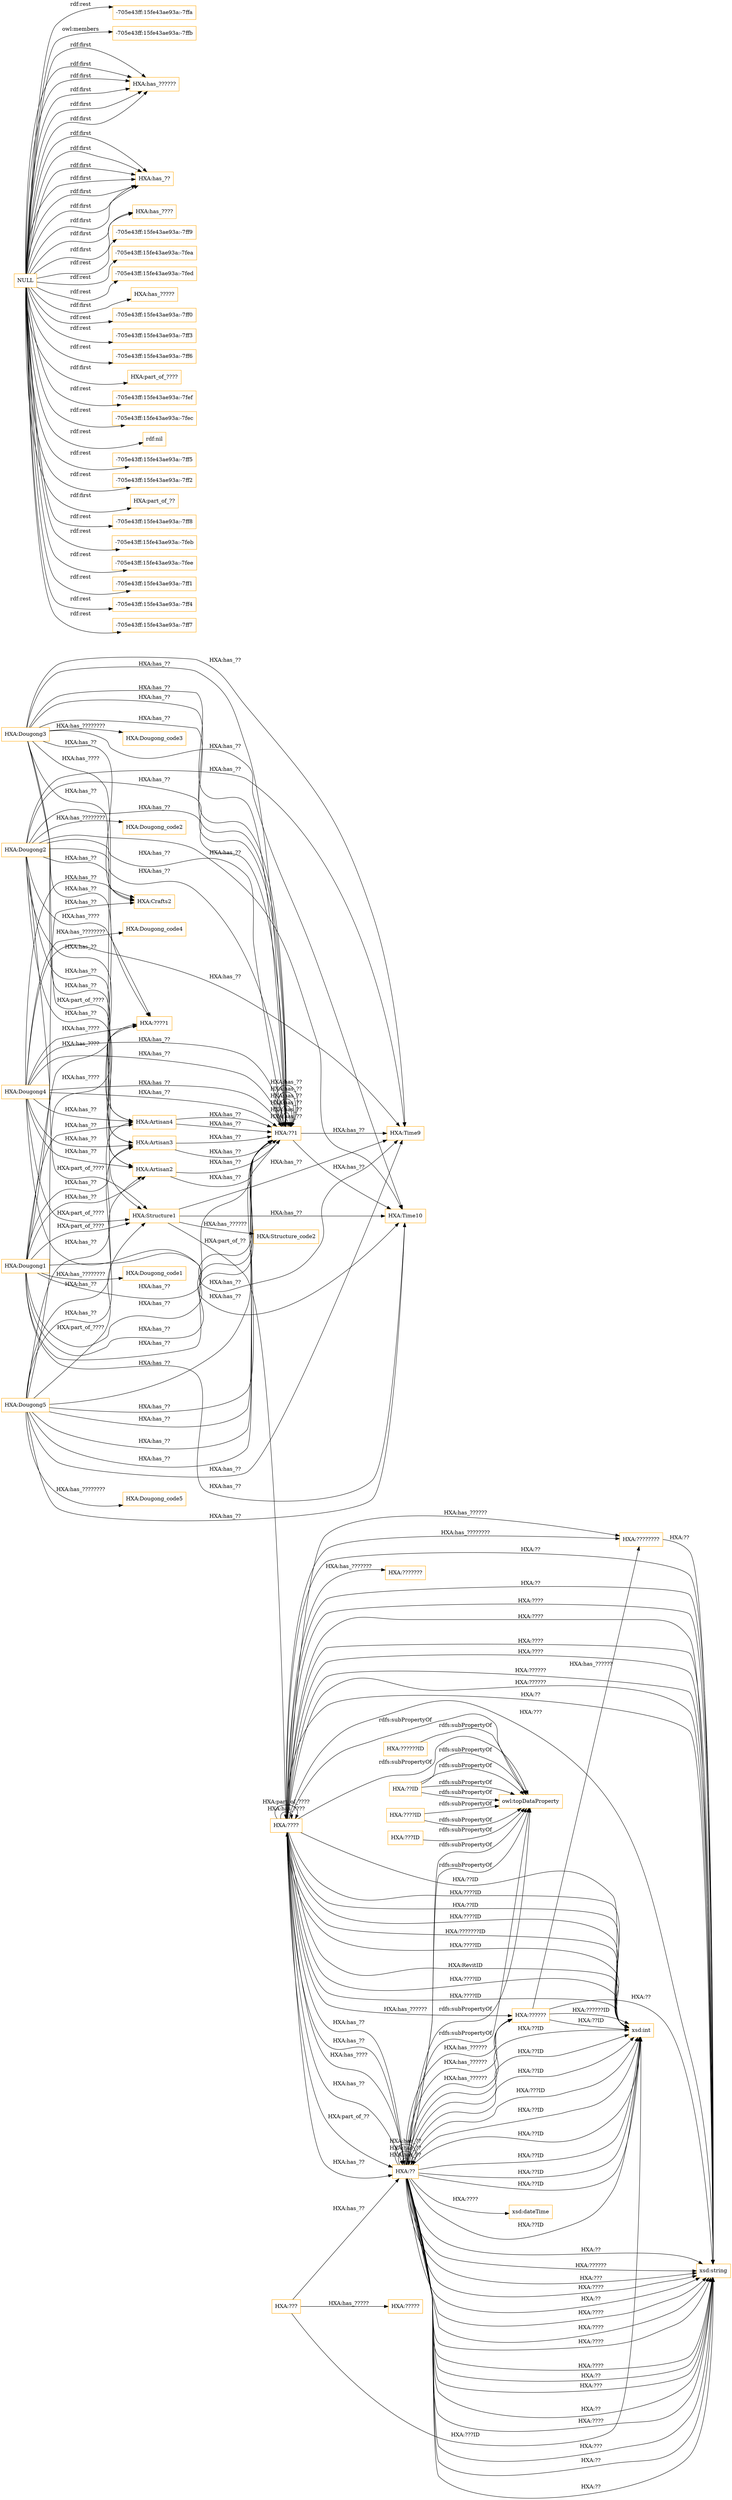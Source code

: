digraph ar2dtool_diagram { 
rankdir=LR;
size="1501"
node [shape = rectangle, color="orange"]; "HXA:??????" "HXA:????????" "HXA:????" "HXA:??" "HXA:????" "HXA:???????" "HXA:??" "HXA:??????" "HXA:????" "HXA:??" "HXA:??????" "HXA:??" "HXA:???" "HXA:??" "HXA:??????" "HXA:????????" "HXA:??" "HXA:????????" "HXA:??" "HXA:??" "HXA:????" "HXA:????" "HXA:??" "HXA:??????" "HXA:??" "HXA:??" "HXA:?????" "HXA:????" ; /*classes style*/
	"HXA:??" -> "owl:topDataProperty" [ label = "rdfs:subPropertyOf" ];
	"HXA:Structure1" -> "HXA:Time10" [ label = "HXA:has_??" ];
	"HXA:Structure1" -> "HXA:Time9" [ label = "HXA:has_??" ];
	"HXA:Structure1" -> "HXA:????" [ label = "HXA:part_of_??" ];
	"HXA:Structure1" -> "HXA:Structure_code2" [ label = "HXA:has_??????" ];
	"HXA:Dougong4" -> "HXA:??1" [ label = "HXA:has_??" ];
	"HXA:Dougong4" -> "HXA:Structure1" [ label = "HXA:part_of_????" ];
	"HXA:Dougong4" -> "HXA:Artisan4" [ label = "HXA:has_??" ];
	"HXA:Dougong4" -> "HXA:??1" [ label = "HXA:has_??" ];
	"HXA:Dougong4" -> "HXA:Crafts2" [ label = "HXA:has_??" ];
	"HXA:Dougong4" -> "HXA:??1" [ label = "HXA:has_??" ];
	"HXA:Dougong4" -> "HXA:Artisan2" [ label = "HXA:has_??" ];
	"HXA:Dougong4" -> "HXA:Time9" [ label = "HXA:has_??" ];
	"HXA:Dougong4" -> "HXA:??1" [ label = "HXA:has_??" ];
	"HXA:Dougong4" -> "HXA:????1" [ label = "HXA:has_????" ];
	"HXA:Dougong4" -> "HXA:Dougong_code4" [ label = "HXA:has_????????" ];
	"HXA:Dougong4" -> "HXA:Artisan3" [ label = "HXA:has_??" ];
	"HXA:Dougong4" -> "HXA:Time10" [ label = "HXA:has_??" ];
	"HXA:??ID" -> "owl:topDataProperty" [ label = "rdfs:subPropertyOf" ];
	"HXA:????ID" -> "owl:topDataProperty" [ label = "rdfs:subPropertyOf" ];
	"HXA:??" -> "owl:topDataProperty" [ label = "rdfs:subPropertyOf" ];
	"HXA:??" -> "owl:topDataProperty" [ label = "rdfs:subPropertyOf" ];
	"HXA:??" -> "owl:topDataProperty" [ label = "rdfs:subPropertyOf" ];
	"HXA:Dougong3" -> "HXA:Artisan3" [ label = "HXA:has_??" ];
	"HXA:Dougong3" -> "HXA:Crafts2" [ label = "HXA:has_??" ];
	"HXA:Dougong3" -> "HXA:??1" [ label = "HXA:has_??" ];
	"HXA:Dougong3" -> "HXA:Time9" [ label = "HXA:has_??" ];
	"HXA:Dougong3" -> "HXA:Dougong_code3" [ label = "HXA:has_????????" ];
	"HXA:Dougong3" -> "HXA:??1" [ label = "HXA:has_??" ];
	"HXA:Dougong3" -> "HXA:Time10" [ label = "HXA:has_??" ];
	"HXA:Dougong3" -> "HXA:??1" [ label = "HXA:has_??" ];
	"HXA:Dougong3" -> "HXA:Artisan2" [ label = "HXA:has_??" ];
	"HXA:Dougong3" -> "HXA:??1" [ label = "HXA:has_??" ];
	"HXA:Dougong3" -> "HXA:Structure1" [ label = "HXA:part_of_????" ];
	"HXA:Dougong3" -> "HXA:????1" [ label = "HXA:has_????" ];
	"HXA:Dougong3" -> "HXA:Artisan4" [ label = "HXA:has_??" ];
	"HXA:Artisan4" -> "HXA:??1" [ label = "HXA:has_??" ];
	"HXA:Artisan4" -> "HXA:??1" [ label = "HXA:has_??" ];
	"HXA:????ID" -> "owl:topDataProperty" [ label = "rdfs:subPropertyOf" ];
	"HXA:Dougong2" -> "HXA:??1" [ label = "HXA:has_??" ];
	"HXA:Dougong2" -> "HXA:Artisan2" [ label = "HXA:has_??" ];
	"HXA:Dougong2" -> "HXA:Structure1" [ label = "HXA:part_of_????" ];
	"HXA:Dougong2" -> "HXA:??1" [ label = "HXA:has_??" ];
	"HXA:Dougong2" -> "HXA:Crafts2" [ label = "HXA:has_??" ];
	"HXA:Dougong2" -> "HXA:????1" [ label = "HXA:has_????" ];
	"HXA:Dougong2" -> "HXA:Dougong_code2" [ label = "HXA:has_????????" ];
	"HXA:Dougong2" -> "HXA:Time9" [ label = "HXA:has_??" ];
	"HXA:Dougong2" -> "HXA:??1" [ label = "HXA:has_??" ];
	"HXA:Dougong2" -> "HXA:Time10" [ label = "HXA:has_??" ];
	"HXA:Dougong2" -> "HXA:Artisan3" [ label = "HXA:has_??" ];
	"HXA:Dougong2" -> "HXA:??1" [ label = "HXA:has_??" ];
	"HXA:Dougong2" -> "HXA:Artisan4" [ label = "HXA:has_??" ];
	"HXA:Artisan3" -> "HXA:??1" [ label = "HXA:has_??" ];
	"HXA:Artisan3" -> "HXA:??1" [ label = "HXA:has_??" ];
	"HXA:???ID" -> "owl:topDataProperty" [ label = "rdfs:subPropertyOf" ];
	"HXA:Dougong1" -> "HXA:??1" [ label = "HXA:has_??" ];
	"HXA:Dougong1" -> "HXA:Crafts2" [ label = "HXA:has_??" ];
	"HXA:Dougong1" -> "HXA:Time9" [ label = "HXA:has_??" ];
	"HXA:Dougong1" -> "HXA:??1" [ label = "HXA:has_??" ];
	"HXA:Dougong1" -> "HXA:Time10" [ label = "HXA:has_??" ];
	"HXA:Dougong1" -> "HXA:??1" [ label = "HXA:has_??" ];
	"HXA:Dougong1" -> "HXA:Artisan2" [ label = "HXA:has_??" ];
	"HXA:Dougong1" -> "HXA:Artisan4" [ label = "HXA:has_??" ];
	"HXA:Dougong1" -> "HXA:??1" [ label = "HXA:has_??" ];
	"HXA:Dougong1" -> "HXA:????1" [ label = "HXA:has_????" ];
	"HXA:Dougong1" -> "HXA:Structure1" [ label = "HXA:part_of_????" ];
	"HXA:Dougong1" -> "HXA:Dougong_code1" [ label = "HXA:has_????????" ];
	"HXA:Dougong1" -> "HXA:Artisan3" [ label = "HXA:has_??" ];
	"NULL" -> "-705e43ff:15fe43ae93a:-7ffa" [ label = "rdf:rest" ];
	"NULL" -> "-705e43ff:15fe43ae93a:-7ffb" [ label = "owl:members" ];
	"NULL" -> "HXA:has_??????" [ label = "rdf:first" ];
	"NULL" -> "HXA:has_??" [ label = "rdf:first" ];
	"NULL" -> "HXA:has_??????" [ label = "rdf:first" ];
	"NULL" -> "HXA:has_????" [ label = "rdf:first" ];
	"NULL" -> "-705e43ff:15fe43ae93a:-7ff9" [ label = "rdf:rest" ];
	"NULL" -> "-705e43ff:15fe43ae93a:-7fea" [ label = "rdf:rest" ];
	"NULL" -> "-705e43ff:15fe43ae93a:-7fed" [ label = "rdf:rest" ];
	"NULL" -> "HXA:has_?????" [ label = "rdf:first" ];
	"NULL" -> "-705e43ff:15fe43ae93a:-7ff0" [ label = "rdf:rest" ];
	"NULL" -> "-705e43ff:15fe43ae93a:-7ff3" [ label = "rdf:rest" ];
	"NULL" -> "-705e43ff:15fe43ae93a:-7ff6" [ label = "rdf:rest" ];
	"NULL" -> "HXA:has_??" [ label = "rdf:first" ];
	"NULL" -> "HXA:has_????" [ label = "rdf:first" ];
	"NULL" -> "HXA:has_??" [ label = "rdf:first" ];
	"NULL" -> "HXA:has_??" [ label = "rdf:first" ];
	"NULL" -> "HXA:part_of_????" [ label = "rdf:first" ];
	"NULL" -> "HXA:has_??" [ label = "rdf:first" ];
	"NULL" -> "HXA:has_??????" [ label = "rdf:first" ];
	"NULL" -> "-705e43ff:15fe43ae93a:-7fef" [ label = "rdf:rest" ];
	"NULL" -> "HXA:has_??" [ label = "rdf:first" ];
	"NULL" -> "-705e43ff:15fe43ae93a:-7fec" [ label = "rdf:rest" ];
	"NULL" -> "rdf:nil" [ label = "rdf:rest" ];
	"NULL" -> "-705e43ff:15fe43ae93a:-7ff5" [ label = "rdf:rest" ];
	"NULL" -> "-705e43ff:15fe43ae93a:-7ff2" [ label = "rdf:rest" ];
	"NULL" -> "HXA:part_of_??" [ label = "rdf:first" ];
	"NULL" -> "-705e43ff:15fe43ae93a:-7ff8" [ label = "rdf:rest" ];
	"NULL" -> "HXA:has_??????" [ label = "rdf:first" ];
	"NULL" -> "HXA:has_??????" [ label = "rdf:first" ];
	"NULL" -> "HXA:has_??????" [ label = "rdf:first" ];
	"NULL" -> "HXA:has_??" [ label = "rdf:first" ];
	"NULL" -> "-705e43ff:15fe43ae93a:-7feb" [ label = "rdf:rest" ];
	"NULL" -> "-705e43ff:15fe43ae93a:-7fee" [ label = "rdf:rest" ];
	"NULL" -> "-705e43ff:15fe43ae93a:-7ff1" [ label = "rdf:rest" ];
	"NULL" -> "-705e43ff:15fe43ae93a:-7ff4" [ label = "rdf:rest" ];
	"NULL" -> "-705e43ff:15fe43ae93a:-7ff7" [ label = "rdf:rest" ];
	"HXA:Artisan2" -> "HXA:??1" [ label = "HXA:has_??" ];
	"HXA:Artisan2" -> "HXA:??1" [ label = "HXA:has_??" ];
	"HXA:??ID" -> "owl:topDataProperty" [ label = "rdfs:subPropertyOf" ];
	"HXA:??1" -> "HXA:??1" [ label = "HXA:has_??" ];
	"HXA:??1" -> "HXA:??1" [ label = "HXA:has_??" ];
	"HXA:??1" -> "HXA:Time9" [ label = "HXA:has_??" ];
	"HXA:??1" -> "HXA:??1" [ label = "HXA:has_??" ];
	"HXA:??1" -> "HXA:??1" [ label = "HXA:has_??" ];
	"HXA:??1" -> "HXA:Time10" [ label = "HXA:has_??" ];
	"HXA:??1" -> "HXA:??1" [ label = "HXA:has_??" ];
	"HXA:??1" -> "HXA:??1" [ label = "HXA:has_??" ];
	"HXA:??ID" -> "owl:topDataProperty" [ label = "rdfs:subPropertyOf" ];
	"HXA:??????ID" -> "owl:topDataProperty" [ label = "rdfs:subPropertyOf" ];
	"HXA:????" -> "owl:topDataProperty" [ label = "rdfs:subPropertyOf" ];
	"HXA:Dougong5" -> "HXA:Artisan3" [ label = "HXA:has_??" ];
	"HXA:Dougong5" -> "HXA:????1" [ label = "HXA:has_????" ];
	"HXA:Dougong5" -> "HXA:Artisan2" [ label = "HXA:has_??" ];
	"HXA:Dougong5" -> "HXA:??1" [ label = "HXA:has_??" ];
	"HXA:Dougong5" -> "HXA:Time10" [ label = "HXA:has_??" ];
	"HXA:Dougong5" -> "HXA:??1" [ label = "HXA:has_??" ];
	"HXA:Dougong5" -> "HXA:Structure1" [ label = "HXA:part_of_????" ];
	"HXA:Dougong5" -> "HXA:??1" [ label = "HXA:has_??" ];
	"HXA:Dougong5" -> "HXA:Artisan4" [ label = "HXA:has_??" ];
	"HXA:Dougong5" -> "HXA:??1" [ label = "HXA:has_??" ];
	"HXA:Dougong5" -> "HXA:Dougong_code5" [ label = "HXA:has_????????" ];
	"HXA:Dougong5" -> "HXA:??1" [ label = "HXA:has_??" ];
	"HXA:Dougong5" -> "HXA:Time9" [ label = "HXA:has_??" ];
	"HXA:??ID" -> "owl:topDataProperty" [ label = "rdfs:subPropertyOf" ];
	"HXA:????" -> "owl:topDataProperty" [ label = "rdfs:subPropertyOf" ];
	"HXA:????" -> "xsd:string" [ label = "HXA:??" ];
	"HXA:????" -> "xsd:int" [ label = "HXA:RevitID" ];
	"HXA:????" -> "xsd:int" [ label = "HXA:????ID" ];
	"HXA:????" -> "xsd:string" [ label = "HXA:??" ];
	"HXA:??" -> "xsd:int" [ label = "HXA:??ID" ];
	"HXA:??" -> "xsd:int" [ label = "HXA:??ID" ];
	"HXA:???" -> "HXA:??" [ label = "HXA:has_??" ];
	"HXA:??" -> "xsd:int" [ label = "HXA:??ID" ];
	"HXA:??" -> "HXA:????" [ label = "HXA:has_????" ];
	"HXA:????" -> "HXA:????" [ label = "HXA:has_????" ];
	"HXA:??" -> "xsd:string" [ label = "HXA:??" ];
	"HXA:??" -> "HXA:??" [ label = "HXA:has_??" ];
	"HXA:???" -> "HXA:?????" [ label = "HXA:has_?????" ];
	"HXA:??????" -> "xsd:string" [ label = "HXA:??" ];
	"HXA:????????" -> "xsd:string" [ label = "HXA:??" ];
	"HXA:????" -> "xsd:string" [ label = "HXA:????" ];
	"HXA:??" -> "HXA:??????" [ label = "HXA:has_??????" ];
	"HXA:????" -> "xsd:string" [ label = "HXA:????" ];
	"HXA:??????" -> "xsd:int" [ label = "HXA:??ID" ];
	"HXA:????" -> "HXA:??" [ label = "HXA:has_??" ];
	"HXA:??" -> "xsd:int" [ label = "HXA:??ID" ];
	"HXA:??" -> "xsd:int" [ label = "HXA:??ID" ];
	"HXA:??????" -> "xsd:int" [ label = "HXA:??????ID" ];
	"HXA:????" -> "xsd:int" [ label = "HXA:????ID" ];
	"HXA:??" -> "xsd:string" [ label = "HXA:??????" ];
	"HXA:??" -> "xsd:string" [ label = "HXA:???" ];
	"HXA:????" -> "xsd:string" [ label = "HXA:????" ];
	"HXA:????" -> "HXA:????" [ label = "HXA:part_of_????" ];
	"HXA:??" -> "xsd:int" [ label = "HXA:??ID" ];
	"HXA:??" -> "xsd:dateTime" [ label = "HXA:????" ];
	"HXA:????" -> "xsd:string" [ label = "HXA:????" ];
	"HXA:????" -> "HXA:??????" [ label = "HXA:has_??????" ];
	"HXA:????" -> "xsd:int" [ label = "HXA:????ID" ];
	"HXA:????" -> "HXA:??" [ label = "HXA:part_of_??" ];
	"HXA:??" -> "xsd:string" [ label = "HXA:????" ];
	"HXA:??" -> "xsd:string" [ label = "HXA:????" ];
	"HXA:????" -> "xsd:string" [ label = "HXA:??????" ];
	"HXA:????" -> "HXA:??" [ label = "HXA:has_??" ];
	"HXA:????" -> "HXA:???????" [ label = "HXA:has_???????" ];
	"HXA:????" -> "xsd:string" [ label = "HXA:??????" ];
	"HXA:????" -> "HXA:????????" [ label = "HXA:has_??????" ];
	"HXA:??" -> "xsd:string" [ label = "HXA:??" ];
	"HXA:??" -> "HXA:??" [ label = "HXA:has_??" ];
	"HXA:????" -> "xsd:int" [ label = "HXA:??ID" ];
	"HXA:??" -> "xsd:int" [ label = "HXA:??ID" ];
	"HXA:??" -> "HXA:??" [ label = "HXA:has_??" ];
	"HXA:??" -> "xsd:string" [ label = "HXA:???" ];
	"HXA:????" -> "xsd:int" [ label = "HXA:??ID" ];
	"HXA:??" -> "xsd:string" [ label = "HXA:??" ];
	"HXA:????" -> "xsd:int" [ label = "HXA:????ID" ];
	"HXA:??" -> "xsd:int" [ label = "HXA:??ID" ];
	"HXA:???" -> "xsd:int" [ label = "HXA:???ID" ];
	"HXA:??" -> "HXA:??????" [ label = "HXA:has_??????" ];
	"HXA:??" -> "HXA:??????" [ label = "HXA:has_??????" ];
	"HXA:??" -> "xsd:string" [ label = "HXA:????" ];
	"HXA:??" -> "xsd:int" [ label = "HXA:???ID" ];
	"HXA:??" -> "xsd:string" [ label = "HXA:???" ];
	"HXA:??" -> "xsd:int" [ label = "HXA:??ID" ];
	"HXA:??" -> "xsd:string" [ label = "HXA:??" ];
	"HXA:??" -> "xsd:string" [ label = "HXA:??" ];
	"HXA:????" -> "HXA:????????" [ label = "HXA:has_????????" ];
	"HXA:??" -> "xsd:string" [ label = "HXA:??" ];
	"HXA:????" -> "xsd:int" [ label = "HXA:???????ID" ];
	"HXA:????" -> "HXA:??" [ label = "HXA:has_??" ];
	"HXA:??" -> "xsd:string" [ label = "HXA:????" ];
	"HXA:??" -> "xsd:string" [ label = "HXA:????" ];
	"HXA:??????" -> "HXA:????????" [ label = "HXA:has_??????" ];
	"HXA:????" -> "xsd:string" [ label = "HXA:??" ];
	"HXA:????" -> "HXA:??" [ label = "HXA:has_??" ];
	"HXA:????" -> "xsd:int" [ label = "HXA:????ID" ];
	"HXA:????" -> "xsd:string" [ label = "HXA:???" ];
	"HXA:??" -> "xsd:string" [ label = "HXA:????" ];

}
